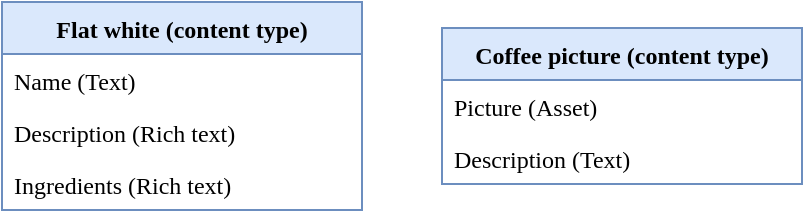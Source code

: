 <mxfile version="20.8.10" type="device"><diagram id="nFBdgCirMu-IVlNZLdI9" name="Page-1"><mxGraphModel dx="1050" dy="629" grid="1" gridSize="10" guides="1" tooltips="1" connect="1" arrows="1" fold="0" page="1" pageScale="1" pageWidth="850" pageHeight="1100" math="0" shadow="0"><root><mxCell id="0"/><mxCell id="1" parent="0"/><mxCell id="TZZ_qZ0MYML3Be1iEsgz-1" value="Flat white (content type)" style="swimlane;fontStyle=1;childLayout=stackLayout;horizontal=1;startSize=26;fillColor=#dae8fc;horizontalStack=0;resizeParent=1;resizeParentMax=0;resizeLast=0;collapsible=1;marginBottom=0;strokeColor=#6c8ebf;fontFamily=Work Sans;fontSource=https%3A%2F%2Ffonts.googleapis.com%2Fcss%3Ffamily%3DWork%2BSans;" parent="1" vertex="1"><mxGeometry x="10" y="10" width="180" height="104" as="geometry"/></mxCell><mxCell id="TZZ_qZ0MYML3Be1iEsgz-2" value="Name (Text)" style="text;strokeColor=none;fillColor=none;align=left;verticalAlign=top;spacingLeft=4;spacingRight=4;overflow=hidden;rotatable=0;points=[[0,0.5],[1,0.5]];portConstraint=eastwest;fontFamily=Work Sans;fontSource=https%3A%2F%2Ffonts.googleapis.com%2Fcss%3Ffamily%3DWork%2BSans;" parent="TZZ_qZ0MYML3Be1iEsgz-1" vertex="1"><mxGeometry y="26" width="180" height="26" as="geometry"/></mxCell><mxCell id="TZZ_qZ0MYML3Be1iEsgz-3" value="Description (Rich text)" style="text;strokeColor=none;fillColor=none;align=left;verticalAlign=top;spacingLeft=4;spacingRight=4;overflow=hidden;rotatable=0;points=[[0,0.5],[1,0.5]];portConstraint=eastwest;fontFamily=Work Sans;fontSource=https%3A%2F%2Ffonts.googleapis.com%2Fcss%3Ffamily%3DWork%2BSans;" parent="TZZ_qZ0MYML3Be1iEsgz-1" vertex="1"><mxGeometry y="52" width="180" height="26" as="geometry"/></mxCell><mxCell id="TZZ_qZ0MYML3Be1iEsgz-4" value="Ingredients (Rich text)" style="text;strokeColor=none;fillColor=none;align=left;verticalAlign=top;spacingLeft=4;spacingRight=4;overflow=hidden;rotatable=0;points=[[0,0.5],[1,0.5]];portConstraint=eastwest;fontFamily=Work Sans;fontSource=https%3A%2F%2Ffonts.googleapis.com%2Fcss%3Ffamily%3DWork%2BSans;" parent="TZZ_qZ0MYML3Be1iEsgz-1" vertex="1"><mxGeometry y="78" width="180" height="26" as="geometry"/></mxCell><mxCell id="TZZ_qZ0MYML3Be1iEsgz-6" value="Coffee picture (content type)" style="swimlane;fontStyle=1;childLayout=stackLayout;horizontal=1;startSize=26;fillColor=#dae8fc;horizontalStack=0;resizeParent=1;resizeParentMax=0;resizeLast=0;collapsible=1;marginBottom=0;strokeColor=#6c8ebf;fontFamily=Work Sans;fontSource=https%3A%2F%2Ffonts.googleapis.com%2Fcss%3Ffamily%3DWork%2BSans;" parent="1" vertex="1"><mxGeometry x="230" y="23" width="180" height="78" as="geometry"/></mxCell><mxCell id="TZZ_qZ0MYML3Be1iEsgz-7" value="Picture (Asset)" style="text;strokeColor=none;fillColor=none;align=left;verticalAlign=top;spacingLeft=4;spacingRight=4;overflow=hidden;rotatable=0;points=[[0,0.5],[1,0.5]];portConstraint=eastwest;fontFamily=Work Sans;fontSource=https%3A%2F%2Ffonts.googleapis.com%2Fcss%3Ffamily%3DWork%2BSans;" parent="TZZ_qZ0MYML3Be1iEsgz-6" vertex="1"><mxGeometry y="26" width="180" height="26" as="geometry"/></mxCell><mxCell id="TZZ_qZ0MYML3Be1iEsgz-8" value="Description (Text)" style="text;strokeColor=none;fillColor=none;align=left;verticalAlign=top;spacingLeft=4;spacingRight=4;overflow=hidden;rotatable=0;points=[[0,0.5],[1,0.5]];portConstraint=eastwest;fontFamily=Work Sans;fontSource=https%3A%2F%2Ffonts.googleapis.com%2Fcss%3Ffamily%3DWork%2BSans;" parent="TZZ_qZ0MYML3Be1iEsgz-6" vertex="1"><mxGeometry y="52" width="180" height="26" as="geometry"/></mxCell></root></mxGraphModel></diagram></mxfile>